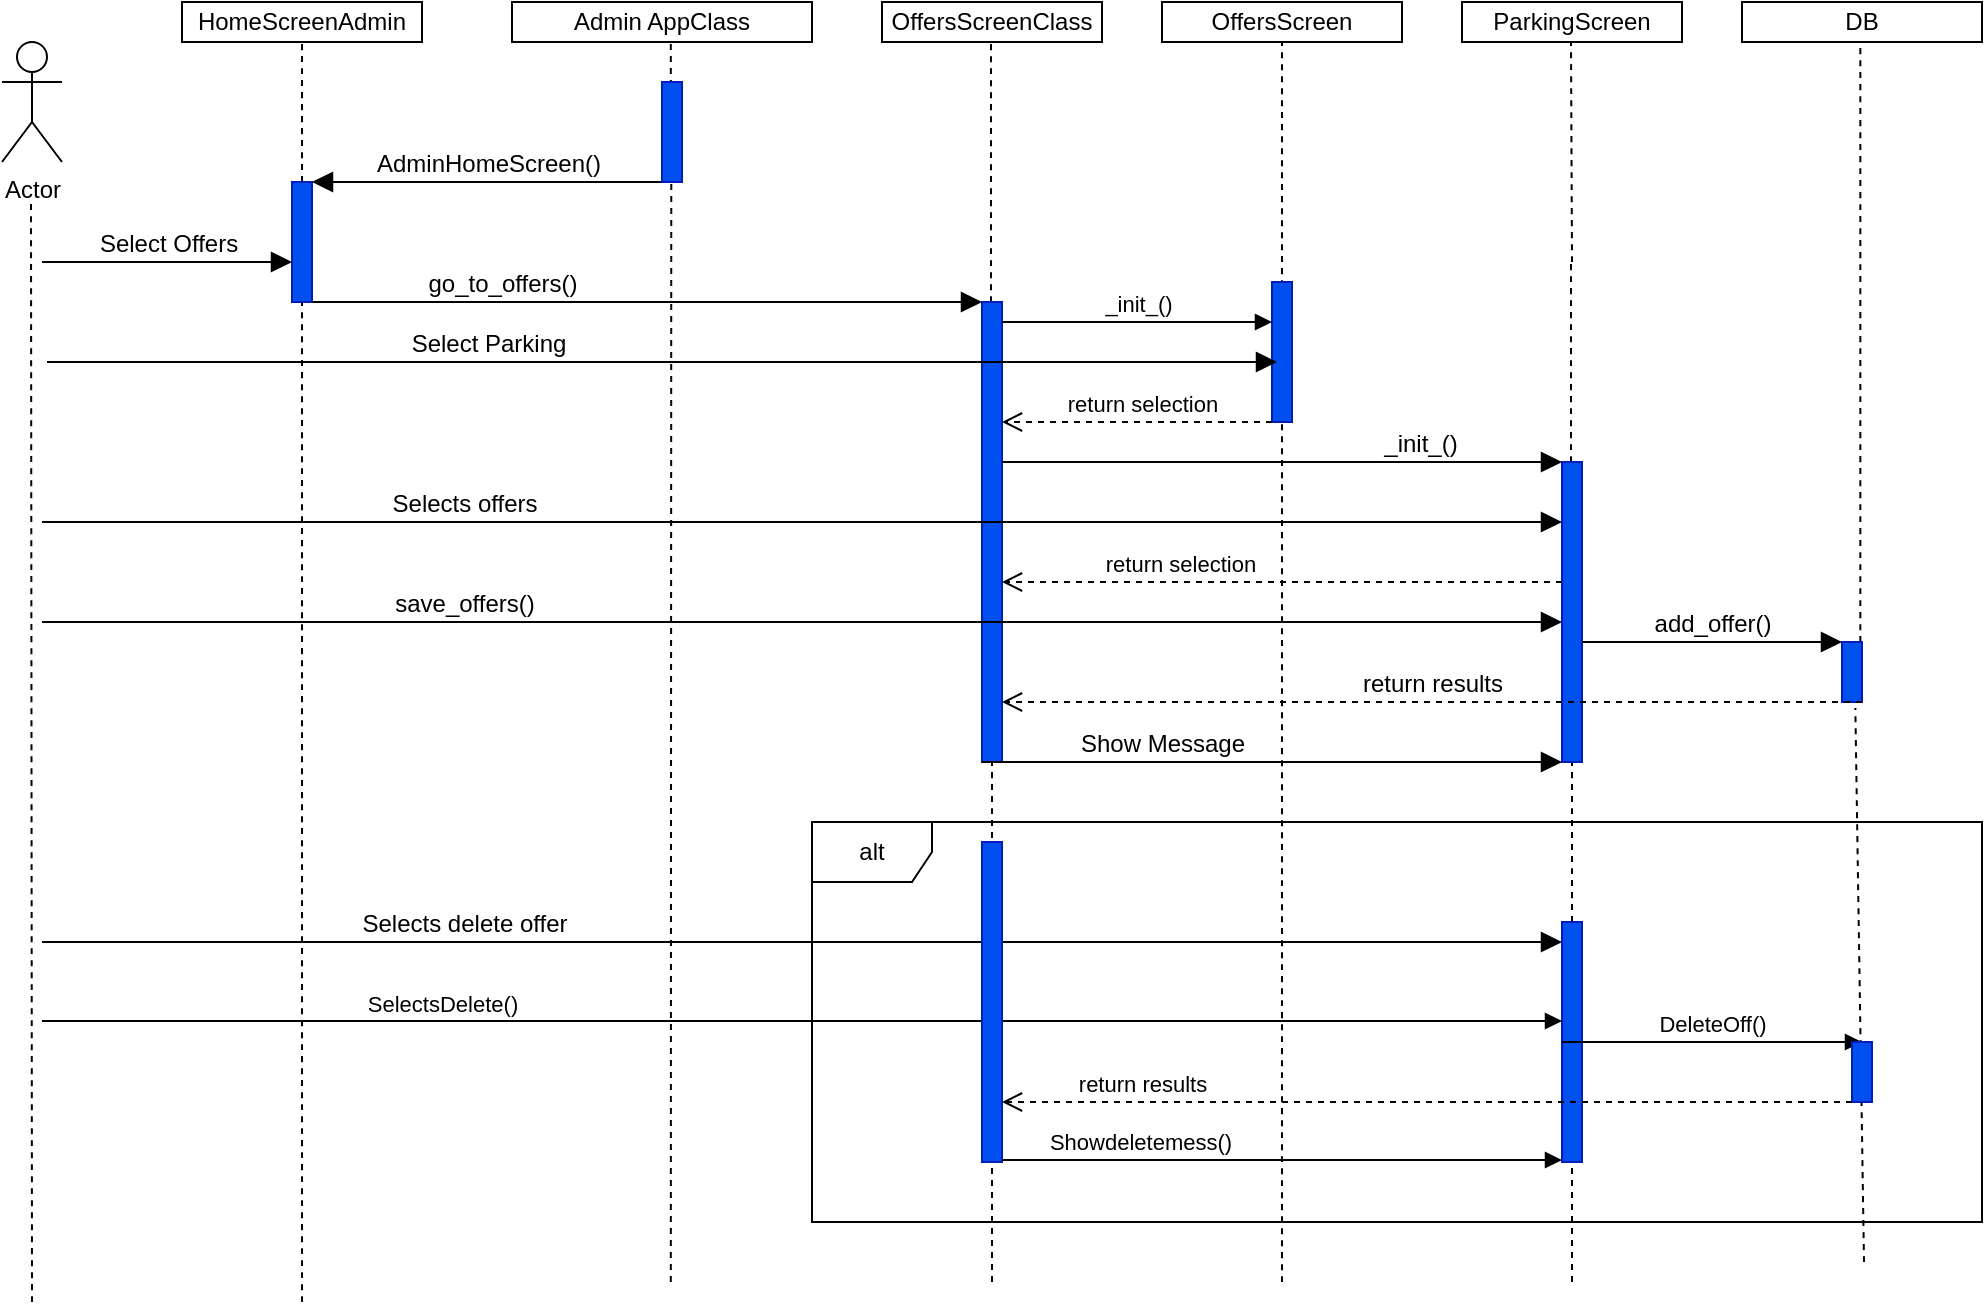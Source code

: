 <mxfile version="27.0.9">
  <diagram name="Page-1" id="2YBvvXClWsGukQMizWep">
    <mxGraphModel dx="1226" dy="667" grid="1" gridSize="10" guides="1" tooltips="1" connect="1" arrows="1" fold="1" page="1" pageScale="1" pageWidth="850" pageHeight="1100" math="0" shadow="0">
      <root>
        <mxCell id="0" />
        <mxCell id="1" parent="0" />
        <mxCell id="5y46x8tf9IevXGczSYyH-1" value="Actor" style="shape=umlActor;verticalLabelPosition=bottom;verticalAlign=top;html=1;outlineConnect=0;" parent="1" vertex="1">
          <mxGeometry x="20" y="30" width="30" height="60" as="geometry" />
        </mxCell>
        <mxCell id="5y46x8tf9IevXGczSYyH-2" value="DB" style="rounded=0;whiteSpace=wrap;html=1;" parent="1" vertex="1">
          <mxGeometry x="890" y="10" width="120" height="20" as="geometry" />
        </mxCell>
        <mxCell id="5y46x8tf9IevXGczSYyH-3" value="OffersScreenClass" style="rounded=0;whiteSpace=wrap;html=1;" parent="1" vertex="1">
          <mxGeometry x="460" y="10" width="110" height="20" as="geometry" />
        </mxCell>
        <mxCell id="5y46x8tf9IevXGczSYyH-4" value="OffersScreen" style="rounded=0;whiteSpace=wrap;html=1;" parent="1" vertex="1">
          <mxGeometry x="600" y="10" width="120" height="20" as="geometry" />
        </mxCell>
        <mxCell id="5y46x8tf9IevXGczSYyH-5" value="HomeScreenAdmin" style="rounded=0;whiteSpace=wrap;html=1;" parent="1" vertex="1">
          <mxGeometry x="110" y="10" width="120" height="20" as="geometry" />
        </mxCell>
        <mxCell id="5y46x8tf9IevXGczSYyH-6" value="" style="endArrow=none;dashed=1;html=1;rounded=0;fontSize=12;startSize=8;endSize=8;curved=1;entryX=0.5;entryY=1;entryDx=0;entryDy=0;" parent="1" target="5y46x8tf9IevXGczSYyH-4" edge="1">
          <mxGeometry width="50" height="50" relative="1" as="geometry">
            <mxPoint x="660" y="650" as="sourcePoint" />
            <mxPoint x="660" y="100" as="targetPoint" />
          </mxGeometry>
        </mxCell>
        <mxCell id="5y46x8tf9IevXGczSYyH-7" value="" style="endArrow=none;dashed=1;html=1;rounded=0;fontSize=12;startSize=8;endSize=8;curved=1;" parent="1" source="5y46x8tf9IevXGczSYyH-13" edge="1">
          <mxGeometry width="50" height="50" relative="1" as="geometry">
            <mxPoint x="514.5" y="560" as="sourcePoint" />
            <mxPoint x="514.5" y="30" as="targetPoint" />
          </mxGeometry>
        </mxCell>
        <mxCell id="5y46x8tf9IevXGczSYyH-8" value="" style="endArrow=none;dashed=1;html=1;rounded=0;fontSize=12;startSize=8;endSize=8;curved=1;entryX=0.5;entryY=1;entryDx=0;entryDy=0;" parent="1" source="5y46x8tf9IevXGczSYyH-15" edge="1" target="5y46x8tf9IevXGczSYyH-5">
          <mxGeometry width="50" height="50" relative="1" as="geometry">
            <mxPoint x="170" y="570" as="sourcePoint" />
            <mxPoint x="170" y="40" as="targetPoint" />
          </mxGeometry>
        </mxCell>
        <mxCell id="5y46x8tf9IevXGczSYyH-9" value="" style="endArrow=none;dashed=1;html=1;rounded=0;fontSize=12;startSize=8;endSize=8;curved=1;" parent="1" edge="1">
          <mxGeometry width="50" height="50" relative="1" as="geometry">
            <mxPoint x="35" y="660" as="sourcePoint" />
            <mxPoint x="34.5" y="110" as="targetPoint" />
          </mxGeometry>
        </mxCell>
        <mxCell id="5y46x8tf9IevXGczSYyH-12" value="" style="html=1;points=[[0,0,0,0,5],[0,1,0,0,-5],[1,0,0,0,5],[1,1,0,0,-5]];perimeter=orthogonalPerimeter;outlineConnect=0;targetShapes=umlLifeline;portConstraint=eastwest;newEdgeStyle={&quot;curved&quot;:0,&quot;rounded&quot;:0};fillColor=#0050ef;fontColor=#ffffff;strokeColor=#001DBC;" parent="1" vertex="1">
          <mxGeometry x="655" y="150" width="10" height="70" as="geometry" />
        </mxCell>
        <mxCell id="5y46x8tf9IevXGczSYyH-14" value="" style="endArrow=none;dashed=1;html=1;rounded=0;fontSize=12;startSize=8;endSize=8;curved=1;" parent="1" target="5y46x8tf9IevXGczSYyH-15" edge="1">
          <mxGeometry width="50" height="50" relative="1" as="geometry">
            <mxPoint x="170" y="660" as="sourcePoint" />
            <mxPoint x="170" y="40" as="targetPoint" />
          </mxGeometry>
        </mxCell>
        <mxCell id="5y46x8tf9IevXGczSYyH-15" value="" style="html=1;points=[[0,0,0,0,5],[0,1,0,0,-5],[1,0,0,0,5],[1,1,0,0,-5]];perimeter=orthogonalPerimeter;outlineConnect=0;targetShapes=umlLifeline;portConstraint=eastwest;newEdgeStyle={&quot;curved&quot;:0,&quot;rounded&quot;:0};fillColor=#0050ef;fontColor=#ffffff;strokeColor=#001DBC;" parent="1" vertex="1">
          <mxGeometry x="165" y="100" width="10" height="60" as="geometry" />
        </mxCell>
        <mxCell id="5y46x8tf9IevXGczSYyH-16" value="" style="endArrow=none;dashed=1;html=1;rounded=0;fontSize=12;startSize=8;endSize=8;curved=1;" parent="1" target="5y46x8tf9IevXGczSYyH-13" edge="1">
          <mxGeometry width="50" height="50" relative="1" as="geometry">
            <mxPoint x="515" y="650" as="sourcePoint" />
            <mxPoint x="514.5" y="30" as="targetPoint" />
          </mxGeometry>
        </mxCell>
        <mxCell id="5y46x8tf9IevXGczSYyH-13" value="" style="html=1;points=[[0,0,0,0,5],[0,1,0,0,-5],[1,0,0,0,5],[1,1,0,0,-5]];perimeter=orthogonalPerimeter;outlineConnect=0;targetShapes=umlLifeline;portConstraint=eastwest;newEdgeStyle={&quot;curved&quot;:0,&quot;rounded&quot;:0};fillColor=#0050ef;fontColor=#ffffff;strokeColor=#001DBC;" parent="1" vertex="1">
          <mxGeometry x="510" y="160" width="10" height="230" as="geometry" />
        </mxCell>
        <mxCell id="5y46x8tf9IevXGczSYyH-17" value="Select Offers" style="html=1;verticalAlign=bottom;endArrow=block;curved=0;rounded=0;fontSize=12;startSize=8;endSize=8;" parent="1" target="5y46x8tf9IevXGczSYyH-15" edge="1">
          <mxGeometry width="80" relative="1" as="geometry">
            <mxPoint x="40" y="140" as="sourcePoint" />
            <mxPoint x="120" y="139.5" as="targetPoint" />
          </mxGeometry>
        </mxCell>
        <mxCell id="5y46x8tf9IevXGczSYyH-18" value="AdminHomeScreen()" style="html=1;verticalAlign=bottom;endArrow=block;curved=0;rounded=0;fontSize=12;startSize=8;endSize=8;" parent="1" target="5y46x8tf9IevXGczSYyH-15" edge="1" source="pMLUfj82sf-V-NWl08HH-3">
          <mxGeometry width="80" relative="1" as="geometry">
            <mxPoint x="290" y="100" as="sourcePoint" />
            <mxPoint x="200" y="100" as="targetPoint" />
          </mxGeometry>
        </mxCell>
        <mxCell id="5y46x8tf9IevXGczSYyH-19" value="go_to_offers()" style="html=1;verticalAlign=bottom;endArrow=block;curved=0;rounded=0;fontSize=12;startSize=8;endSize=8;" parent="1" edge="1">
          <mxGeometry x="-0.433" width="80" relative="1" as="geometry">
            <mxPoint x="175" y="160" as="sourcePoint" />
            <mxPoint x="510" y="160" as="targetPoint" />
            <mxPoint as="offset" />
          </mxGeometry>
        </mxCell>
        <mxCell id="5y46x8tf9IevXGczSYyH-23" value="" style="endArrow=none;dashed=1;html=1;rounded=0;fontSize=12;startSize=8;endSize=8;curved=1;entryX=0.667;entryY=1.1;entryDx=0;entryDy=0;entryPerimeter=0;" parent="1" source="5y46x8tf9IevXGczSYyH-22" edge="1">
          <mxGeometry width="50" height="50" relative="1" as="geometry">
            <mxPoint x="950.83" y="560" as="sourcePoint" />
            <mxPoint x="949.17" y="30" as="targetPoint" />
          </mxGeometry>
        </mxCell>
        <mxCell id="5y46x8tf9IevXGczSYyH-24" value="Select Parking" style="html=1;verticalAlign=bottom;endArrow=block;curved=0;rounded=0;fontSize=12;startSize=8;endSize=8;" parent="1" edge="1">
          <mxGeometry x="-0.285" width="80" relative="1" as="geometry">
            <mxPoint x="42.5" y="190" as="sourcePoint" />
            <mxPoint x="657.5" y="190.0" as="targetPoint" />
            <mxPoint as="offset" />
          </mxGeometry>
        </mxCell>
        <mxCell id="5y46x8tf9IevXGczSYyH-26" value="_init_()" style="html=1;verticalAlign=bottom;endArrow=block;curved=0;rounded=0;fontSize=12;startSize=8;endSize=8;" parent="1" source="5y46x8tf9IevXGczSYyH-13" edge="1">
          <mxGeometry x="0.5" width="80" relative="1" as="geometry">
            <mxPoint x="665" y="240.0" as="sourcePoint" />
            <mxPoint x="800" y="240.0" as="targetPoint" />
            <Array as="points">
              <mxPoint x="710" y="240" />
            </Array>
            <mxPoint x="-1" as="offset" />
          </mxGeometry>
        </mxCell>
        <mxCell id="5y46x8tf9IevXGczSYyH-27" value="Selects offers" style="html=1;verticalAlign=bottom;endArrow=block;curved=0;rounded=0;fontSize=12;startSize=8;endSize=8;" parent="1" edge="1">
          <mxGeometry x="-0.447" width="80" relative="1" as="geometry">
            <mxPoint x="40" y="270" as="sourcePoint" />
            <mxPoint x="800" y="270" as="targetPoint" />
            <mxPoint x="1" as="offset" />
          </mxGeometry>
        </mxCell>
        <mxCell id="5y46x8tf9IevXGczSYyH-28" value="save_offers()" style="html=1;verticalAlign=bottom;endArrow=block;curved=0;rounded=0;fontSize=12;startSize=8;endSize=8;" parent="1" edge="1" target="5y46x8tf9IevXGczSYyH-35">
          <mxGeometry x="-0.447" width="80" relative="1" as="geometry">
            <mxPoint x="40" y="320" as="sourcePoint" />
            <mxPoint x="590" y="320" as="targetPoint" />
            <mxPoint x="1" as="offset" />
          </mxGeometry>
        </mxCell>
        <mxCell id="5y46x8tf9IevXGczSYyH-30" value="" style="endArrow=none;dashed=1;html=1;rounded=0;fontSize=12;startSize=8;endSize=8;curved=1;entryX=0.667;entryY=1.1;entryDx=0;entryDy=0;entryPerimeter=0;" parent="1" target="5y46x8tf9IevXGczSYyH-22" edge="1">
          <mxGeometry width="50" height="50" relative="1" as="geometry">
            <mxPoint x="951" y="640" as="sourcePoint" />
            <mxPoint x="949.17" y="30" as="targetPoint" />
          </mxGeometry>
        </mxCell>
        <mxCell id="5y46x8tf9IevXGczSYyH-22" value="" style="html=1;points=[[0,0,0,0,5],[0,1,0,0,-5],[1,0,0,0,5],[1,1,0,0,-5]];perimeter=orthogonalPerimeter;outlineConnect=0;targetShapes=umlLifeline;portConstraint=eastwest;newEdgeStyle={&quot;curved&quot;:0,&quot;rounded&quot;:0};fillColor=#0050ef;fontColor=#ffffff;strokeColor=#001DBC;" parent="1" vertex="1">
          <mxGeometry x="940" y="330" width="10" height="30" as="geometry" />
        </mxCell>
        <mxCell id="5y46x8tf9IevXGczSYyH-32" value="ParkingScreen" style="rounded=0;whiteSpace=wrap;html=1;" parent="1" vertex="1">
          <mxGeometry x="750" y="10" width="110" height="20" as="geometry" />
        </mxCell>
        <mxCell id="5y46x8tf9IevXGczSYyH-33" value="" style="endArrow=none;dashed=1;html=1;rounded=0;fontSize=12;startSize=8;endSize=8;curved=1;" parent="1" edge="1">
          <mxGeometry width="50" height="50" relative="1" as="geometry">
            <mxPoint x="805" y="140" as="sourcePoint" />
            <mxPoint x="804.5" y="30" as="targetPoint" />
          </mxGeometry>
        </mxCell>
        <mxCell id="5y46x8tf9IevXGczSYyH-36" value="" style="endArrow=none;dashed=1;html=1;rounded=0;fontSize=12;startSize=8;endSize=8;curved=1;" parent="1" source="5y46x8tf9IevXGczSYyH-35" edge="1">
          <mxGeometry width="50" height="50" relative="1" as="geometry">
            <mxPoint x="804.5" y="540" as="sourcePoint" />
            <mxPoint x="804.5" y="140" as="targetPoint" />
          </mxGeometry>
        </mxCell>
        <mxCell id="5y46x8tf9IevXGczSYyH-37" value="" style="endArrow=none;dashed=1;html=1;rounded=0;fontSize=12;startSize=8;endSize=8;curved=1;" parent="1" target="5y46x8tf9IevXGczSYyH-35" edge="1">
          <mxGeometry width="50" height="50" relative="1" as="geometry">
            <mxPoint x="805" y="650" as="sourcePoint" />
            <mxPoint x="804.5" y="140" as="targetPoint" />
          </mxGeometry>
        </mxCell>
        <mxCell id="5y46x8tf9IevXGczSYyH-35" value="" style="html=1;points=[[0,0,0,0,5],[0,1,0,0,-5],[1,0,0,0,5],[1,1,0,0,-5]];perimeter=orthogonalPerimeter;outlineConnect=0;targetShapes=umlLifeline;portConstraint=eastwest;newEdgeStyle={&quot;curved&quot;:0,&quot;rounded&quot;:0};fillColor=#0050ef;fontColor=#ffffff;strokeColor=#001DBC;" parent="1" vertex="1">
          <mxGeometry x="800" y="240" width="10" height="150" as="geometry" />
        </mxCell>
        <mxCell id="5y46x8tf9IevXGczSYyH-38" style="edgeStyle=none;curved=0;rounded=0;orthogonalLoop=1;jettySize=auto;html=1;exitX=0;exitY=1;exitDx=0;exitDy=-5;exitPerimeter=0;fontSize=12;startSize=8;endSize=8;" parent="1" source="5y46x8tf9IevXGczSYyH-12" target="5y46x8tf9IevXGczSYyH-12" edge="1">
          <mxGeometry relative="1" as="geometry" />
        </mxCell>
        <mxCell id="5y46x8tf9IevXGczSYyH-40" value="add_offer()" style="html=1;verticalAlign=bottom;endArrow=block;curved=0;rounded=0;fontSize=12;startSize=8;endSize=8;" parent="1" edge="1">
          <mxGeometry x="-0.004" width="80" relative="1" as="geometry">
            <mxPoint x="810" y="330" as="sourcePoint" />
            <mxPoint x="940" y="330" as="targetPoint" />
            <mxPoint as="offset" />
          </mxGeometry>
        </mxCell>
        <mxCell id="5y46x8tf9IevXGczSYyH-41" value="return results" style="html=1;verticalAlign=bottom;endArrow=open;dashed=1;endSize=8;curved=0;rounded=0;fontSize=12;" parent="1" target="5y46x8tf9IevXGczSYyH-13" edge="1">
          <mxGeometry relative="1" as="geometry">
            <mxPoint x="950" y="360" as="sourcePoint" />
            <mxPoint x="870" y="360" as="targetPoint" />
          </mxGeometry>
        </mxCell>
        <mxCell id="5y46x8tf9IevXGczSYyH-42" value="Show Message" style="html=1;verticalAlign=bottom;endArrow=block;curved=0;rounded=0;fontSize=12;startSize=8;endSize=8;" parent="1" target="5y46x8tf9IevXGczSYyH-35" edge="1">
          <mxGeometry x="-0.379" width="80" relative="1" as="geometry">
            <mxPoint x="510" y="390" as="sourcePoint" />
            <mxPoint x="590" y="390" as="targetPoint" />
            <mxPoint as="offset" />
          </mxGeometry>
        </mxCell>
        <mxCell id="5y46x8tf9IevXGczSYyH-43" value="alt" style="shape=umlFrame;whiteSpace=wrap;html=1;pointerEvents=0;" parent="1" vertex="1">
          <mxGeometry x="425" y="420" width="585" height="200" as="geometry" />
        </mxCell>
        <mxCell id="5y46x8tf9IevXGczSYyH-44" value="Selects delete offer" style="html=1;verticalAlign=bottom;endArrow=block;curved=0;rounded=0;fontSize=12;startSize=8;endSize=8;" parent="1" edge="1" target="5y46x8tf9IevXGczSYyH-45">
          <mxGeometry x="-0.447" width="80" relative="1" as="geometry">
            <mxPoint x="40" y="480" as="sourcePoint" />
            <mxPoint x="590" y="480" as="targetPoint" />
            <mxPoint x="1" as="offset" />
          </mxGeometry>
        </mxCell>
        <mxCell id="5y46x8tf9IevXGczSYyH-45" value="" style="html=1;points=[[0,0,0,0,5],[0,1,0,0,-5],[1,0,0,0,5],[1,1,0,0,-5]];perimeter=orthogonalPerimeter;outlineConnect=0;targetShapes=umlLifeline;portConstraint=eastwest;newEdgeStyle={&quot;curved&quot;:0,&quot;rounded&quot;:0};fillColor=#0050ef;fontColor=#ffffff;strokeColor=#001DBC;" parent="1" vertex="1">
          <mxGeometry x="800" y="470" width="10" height="120" as="geometry" />
        </mxCell>
        <mxCell id="5y46x8tf9IevXGczSYyH-46" value="SelectsDelete()" style="html=1;verticalAlign=bottom;endArrow=block;curved=0;rounded=0;" parent="1" target="5y46x8tf9IevXGczSYyH-45" edge="1">
          <mxGeometry x="-0.474" y="-1" width="80" relative="1" as="geometry">
            <mxPoint x="40" y="519.5" as="sourcePoint" />
            <mxPoint x="485" y="519.5" as="targetPoint" />
            <mxPoint y="-1" as="offset" />
          </mxGeometry>
        </mxCell>
        <mxCell id="5y46x8tf9IevXGczSYyH-47" value="DeleteOff()" style="html=1;verticalAlign=bottom;endArrow=block;curved=0;rounded=0;" parent="1" edge="1">
          <mxGeometry width="80" relative="1" as="geometry">
            <mxPoint x="800" y="530" as="sourcePoint" />
            <mxPoint x="950" y="530" as="targetPoint" />
          </mxGeometry>
        </mxCell>
        <mxCell id="5y46x8tf9IevXGczSYyH-48" value="" style="html=1;points=[[0,0,0,0,5],[0,1,0,0,-5],[1,0,0,0,5],[1,1,0,0,-5]];perimeter=orthogonalPerimeter;outlineConnect=0;targetShapes=umlLifeline;portConstraint=eastwest;newEdgeStyle={&quot;curved&quot;:0,&quot;rounded&quot;:0};fillColor=#0050ef;fontColor=#ffffff;strokeColor=#001DBC;" parent="1" vertex="1">
          <mxGeometry x="945" y="530" width="10" height="30" as="geometry" />
        </mxCell>
        <mxCell id="5y46x8tf9IevXGczSYyH-49" value="" style="html=1;points=[[0,0,0,0,5],[0,1,0,0,-5],[1,0,0,0,5],[1,1,0,0,-5]];perimeter=orthogonalPerimeter;outlineConnect=0;targetShapes=umlLifeline;portConstraint=eastwest;newEdgeStyle={&quot;curved&quot;:0,&quot;rounded&quot;:0};fillColor=#0050ef;fontColor=#ffffff;strokeColor=#001DBC;" parent="1" vertex="1">
          <mxGeometry x="510" y="430" width="10" height="160" as="geometry" />
        </mxCell>
        <mxCell id="5y46x8tf9IevXGczSYyH-50" value="return results" style="html=1;verticalAlign=bottom;endArrow=open;dashed=1;endSize=8;curved=0;rounded=0;" parent="1" source="5y46x8tf9IevXGczSYyH-48" edge="1">
          <mxGeometry x="0.671" relative="1" as="geometry">
            <mxPoint x="860" y="560" as="sourcePoint" />
            <mxPoint x="520" y="560" as="targetPoint" />
            <mxPoint as="offset" />
          </mxGeometry>
        </mxCell>
        <mxCell id="5y46x8tf9IevXGczSYyH-51" value="Showdeletemess()" style="html=1;verticalAlign=bottom;endArrow=block;curved=0;rounded=0;" parent="1" target="5y46x8tf9IevXGczSYyH-45" edge="1">
          <mxGeometry x="-0.5" width="80" relative="1" as="geometry">
            <mxPoint x="520" y="589" as="sourcePoint" />
            <mxPoint x="685" y="589" as="targetPoint" />
            <mxPoint x="-1" as="offset" />
          </mxGeometry>
        </mxCell>
        <mxCell id="pMLUfj82sf-V-NWl08HH-1" value="Admin AppClass" style="rounded=0;whiteSpace=wrap;html=1;" vertex="1" parent="1">
          <mxGeometry x="275" y="10" width="150" height="20" as="geometry" />
        </mxCell>
        <mxCell id="pMLUfj82sf-V-NWl08HH-2" value="" style="endArrow=none;dashed=1;html=1;rounded=0;" edge="1" parent="1">
          <mxGeometry width="50" height="50" relative="1" as="geometry">
            <mxPoint x="354.41" y="100.0" as="sourcePoint" />
            <mxPoint x="354.41" y="30" as="targetPoint" />
          </mxGeometry>
        </mxCell>
        <mxCell id="pMLUfj82sf-V-NWl08HH-4" value="" style="endArrow=none;dashed=1;html=1;rounded=0;entryX=0.465;entryY=0.653;entryDx=0;entryDy=0;entryPerimeter=0;" edge="1" parent="1" target="pMLUfj82sf-V-NWl08HH-3">
          <mxGeometry width="50" height="50" relative="1" as="geometry">
            <mxPoint x="354.41" y="650" as="sourcePoint" />
            <mxPoint x="354.41" y="150.0" as="targetPoint" />
          </mxGeometry>
        </mxCell>
        <mxCell id="pMLUfj82sf-V-NWl08HH-3" value="" style="html=1;points=[[0,0,0,0,5],[0,1,0,0,-5],[1,0,0,0,5],[1,1,0,0,-5]];perimeter=orthogonalPerimeter;outlineConnect=0;targetShapes=umlLifeline;portConstraint=eastwest;newEdgeStyle={&quot;curved&quot;:0,&quot;rounded&quot;:0};fillColor=#0050ef;fontColor=#ffffff;strokeColor=#001DBC;" vertex="1" parent="1">
          <mxGeometry x="350" y="50" width="10" height="50" as="geometry" />
        </mxCell>
        <mxCell id="pMLUfj82sf-V-NWl08HH-5" value="_init_()" style="html=1;verticalAlign=bottom;endArrow=block;curved=0;rounded=0;" edge="1" parent="1" target="5y46x8tf9IevXGczSYyH-12">
          <mxGeometry width="80" relative="1" as="geometry">
            <mxPoint x="520" y="170" as="sourcePoint" />
            <mxPoint x="650" y="170" as="targetPoint" />
          </mxGeometry>
        </mxCell>
        <mxCell id="pMLUfj82sf-V-NWl08HH-6" value="return selection" style="html=1;verticalAlign=bottom;endArrow=open;dashed=1;endSize=8;curved=0;rounded=0;" edge="1" parent="1">
          <mxGeometry x="-0.037" relative="1" as="geometry">
            <mxPoint x="655" y="220" as="sourcePoint" />
            <mxPoint x="520" y="220.0" as="targetPoint" />
            <mxPoint as="offset" />
          </mxGeometry>
        </mxCell>
        <mxCell id="pMLUfj82sf-V-NWl08HH-7" value="return selection" style="html=1;verticalAlign=bottom;endArrow=open;dashed=1;endSize=8;curved=0;rounded=0;" edge="1" parent="1">
          <mxGeometry x="0.357" relative="1" as="geometry">
            <mxPoint x="800" y="300" as="sourcePoint" />
            <mxPoint x="520" y="300" as="targetPoint" />
            <mxPoint x="-1" as="offset" />
          </mxGeometry>
        </mxCell>
      </root>
    </mxGraphModel>
  </diagram>
</mxfile>
